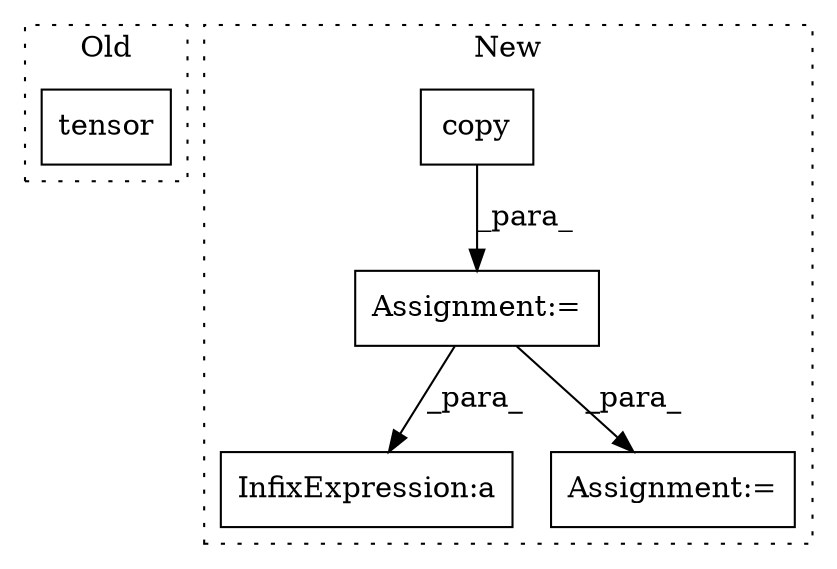 digraph G {
subgraph cluster0 {
1 [label="tensor" a="32" s="3821,3918" l="7,1" shape="box"];
label = "Old";
style="dotted";
}
subgraph cluster1 {
2 [label="copy" a="32" s="5448" l="6" shape="box"];
3 [label="Assignment:=" a="7" s="5417" l="1" shape="box"];
4 [label="InfixExpression:a" a="27" s="5539" l="3" shape="box"];
5 [label="Assignment:=" a="7" s="5685" l="1" shape="box"];
label = "New";
style="dotted";
}
2 -> 3 [label="_para_"];
3 -> 4 [label="_para_"];
3 -> 5 [label="_para_"];
}